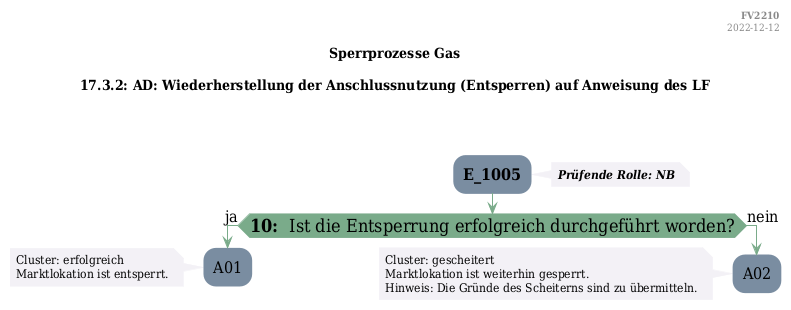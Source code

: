 @startuml
skinparam Shadowing false
skinparam NoteBorderColor #f3f1f6
skinparam NoteBackgroundColor #f3f1f6
skinparam NoteFontSize 12
skinparam ActivityBorderColor none
skinparam ActivityBackgroundColor #7a8da1
skinparam ActivityFontSize 16
skinparam ArrowColor #7aab8a
skinparam ArrowFontSize 16
skinparam ActivityDiamondBackgroundColor #7aab8a
skinparam ActivityDiamondBorderColor #7aab8a
skinparam ActivityDiamondFontSize 18
skinparam defaultFontName DejaVu Serif Condensed
skinparam ActivityEndColor #669580

header
<b>FV2210
2022-12-12
endheader

title
Sperrprozesse Gas

17.3.2: AD: Wiederherstellung der Anschlussnutzung (Entsperren) auf Anweisung des LF



end title
:<b>E_1005</b>;
note right
<b><i>Prüfende Rolle: NB
end note

if (<b>10: </b> Ist die Entsperrung erfolgreich durchgeführt worden?) then (ja)
    :A01;
    note left
        Cluster: erfolgreich
        Marktlokation ist entsperrt.
    endnote
    kill;
else (nein)
    :A02;
    note left
        Cluster: gescheitert
        Marktlokation ist weiterhin gesperrt.
        Hinweis: Die Gründe des Scheiterns sind zu übermitteln.
    endnote
    kill;
endif

@enduml
